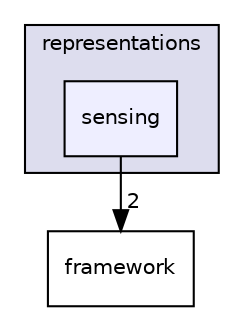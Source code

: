 digraph "source/dnt/representations/sensing" {
  compound=true
  node [ fontsize="10", fontname="Helvetica"];
  edge [ labelfontsize="10", labelfontname="Helvetica"];
  subgraph clusterdir_ffe3ad53f1ced0e013eef8ad4adffcb5 {
    graph [ bgcolor="#ddddee", pencolor="black", label="representations" fontname="Helvetica", fontsize="10", URL="dir_ffe3ad53f1ced0e013eef8ad4adffcb5.html"]
  dir_253db52fe2bcb9a719fbfb0c59dc1d65 [shape=box, label="sensing", style="filled", fillcolor="#eeeeff", pencolor="black", URL="dir_253db52fe2bcb9a719fbfb0c59dc1d65.html"];
  }
  dir_d108a8a52eeac75b0e597769f03f48e5 [shape=box label="framework" URL="dir_d108a8a52eeac75b0e597769f03f48e5.html"];
  dir_253db52fe2bcb9a719fbfb0c59dc1d65->dir_d108a8a52eeac75b0e597769f03f48e5 [headlabel="2", labeldistance=1.5 headhref="dir_000034_000003.html"];
}
